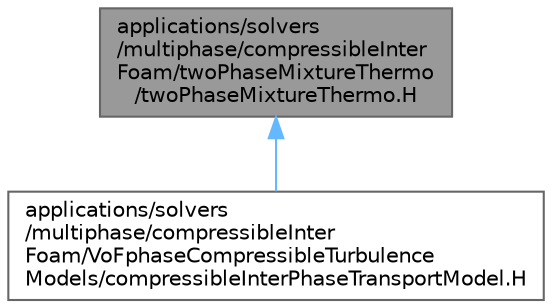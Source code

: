 digraph "applications/solvers/multiphase/compressibleInterFoam/twoPhaseMixtureThermo/twoPhaseMixtureThermo.H"
{
 // LATEX_PDF_SIZE
  bgcolor="transparent";
  edge [fontname=Helvetica,fontsize=10,labelfontname=Helvetica,labelfontsize=10];
  node [fontname=Helvetica,fontsize=10,shape=box,height=0.2,width=0.4];
  Node1 [id="Node000001",label="applications/solvers\l/multiphase/compressibleInter\lFoam/twoPhaseMixtureThermo\l/twoPhaseMixtureThermo.H",height=0.2,width=0.4,color="gray40", fillcolor="grey60", style="filled", fontcolor="black",tooltip=" "];
  Node1 -> Node2 [id="edge1_Node000001_Node000002",dir="back",color="steelblue1",style="solid",tooltip=" "];
  Node2 [id="Node000002",label="applications/solvers\l/multiphase/compressibleInter\lFoam/VoFphaseCompressibleTurbulence\lModels/compressibleInterPhaseTransportModel.H",height=0.2,width=0.4,color="grey40", fillcolor="white", style="filled",URL="$compressibleInterPhaseTransportModel_8H.html",tooltip=" "];
}
